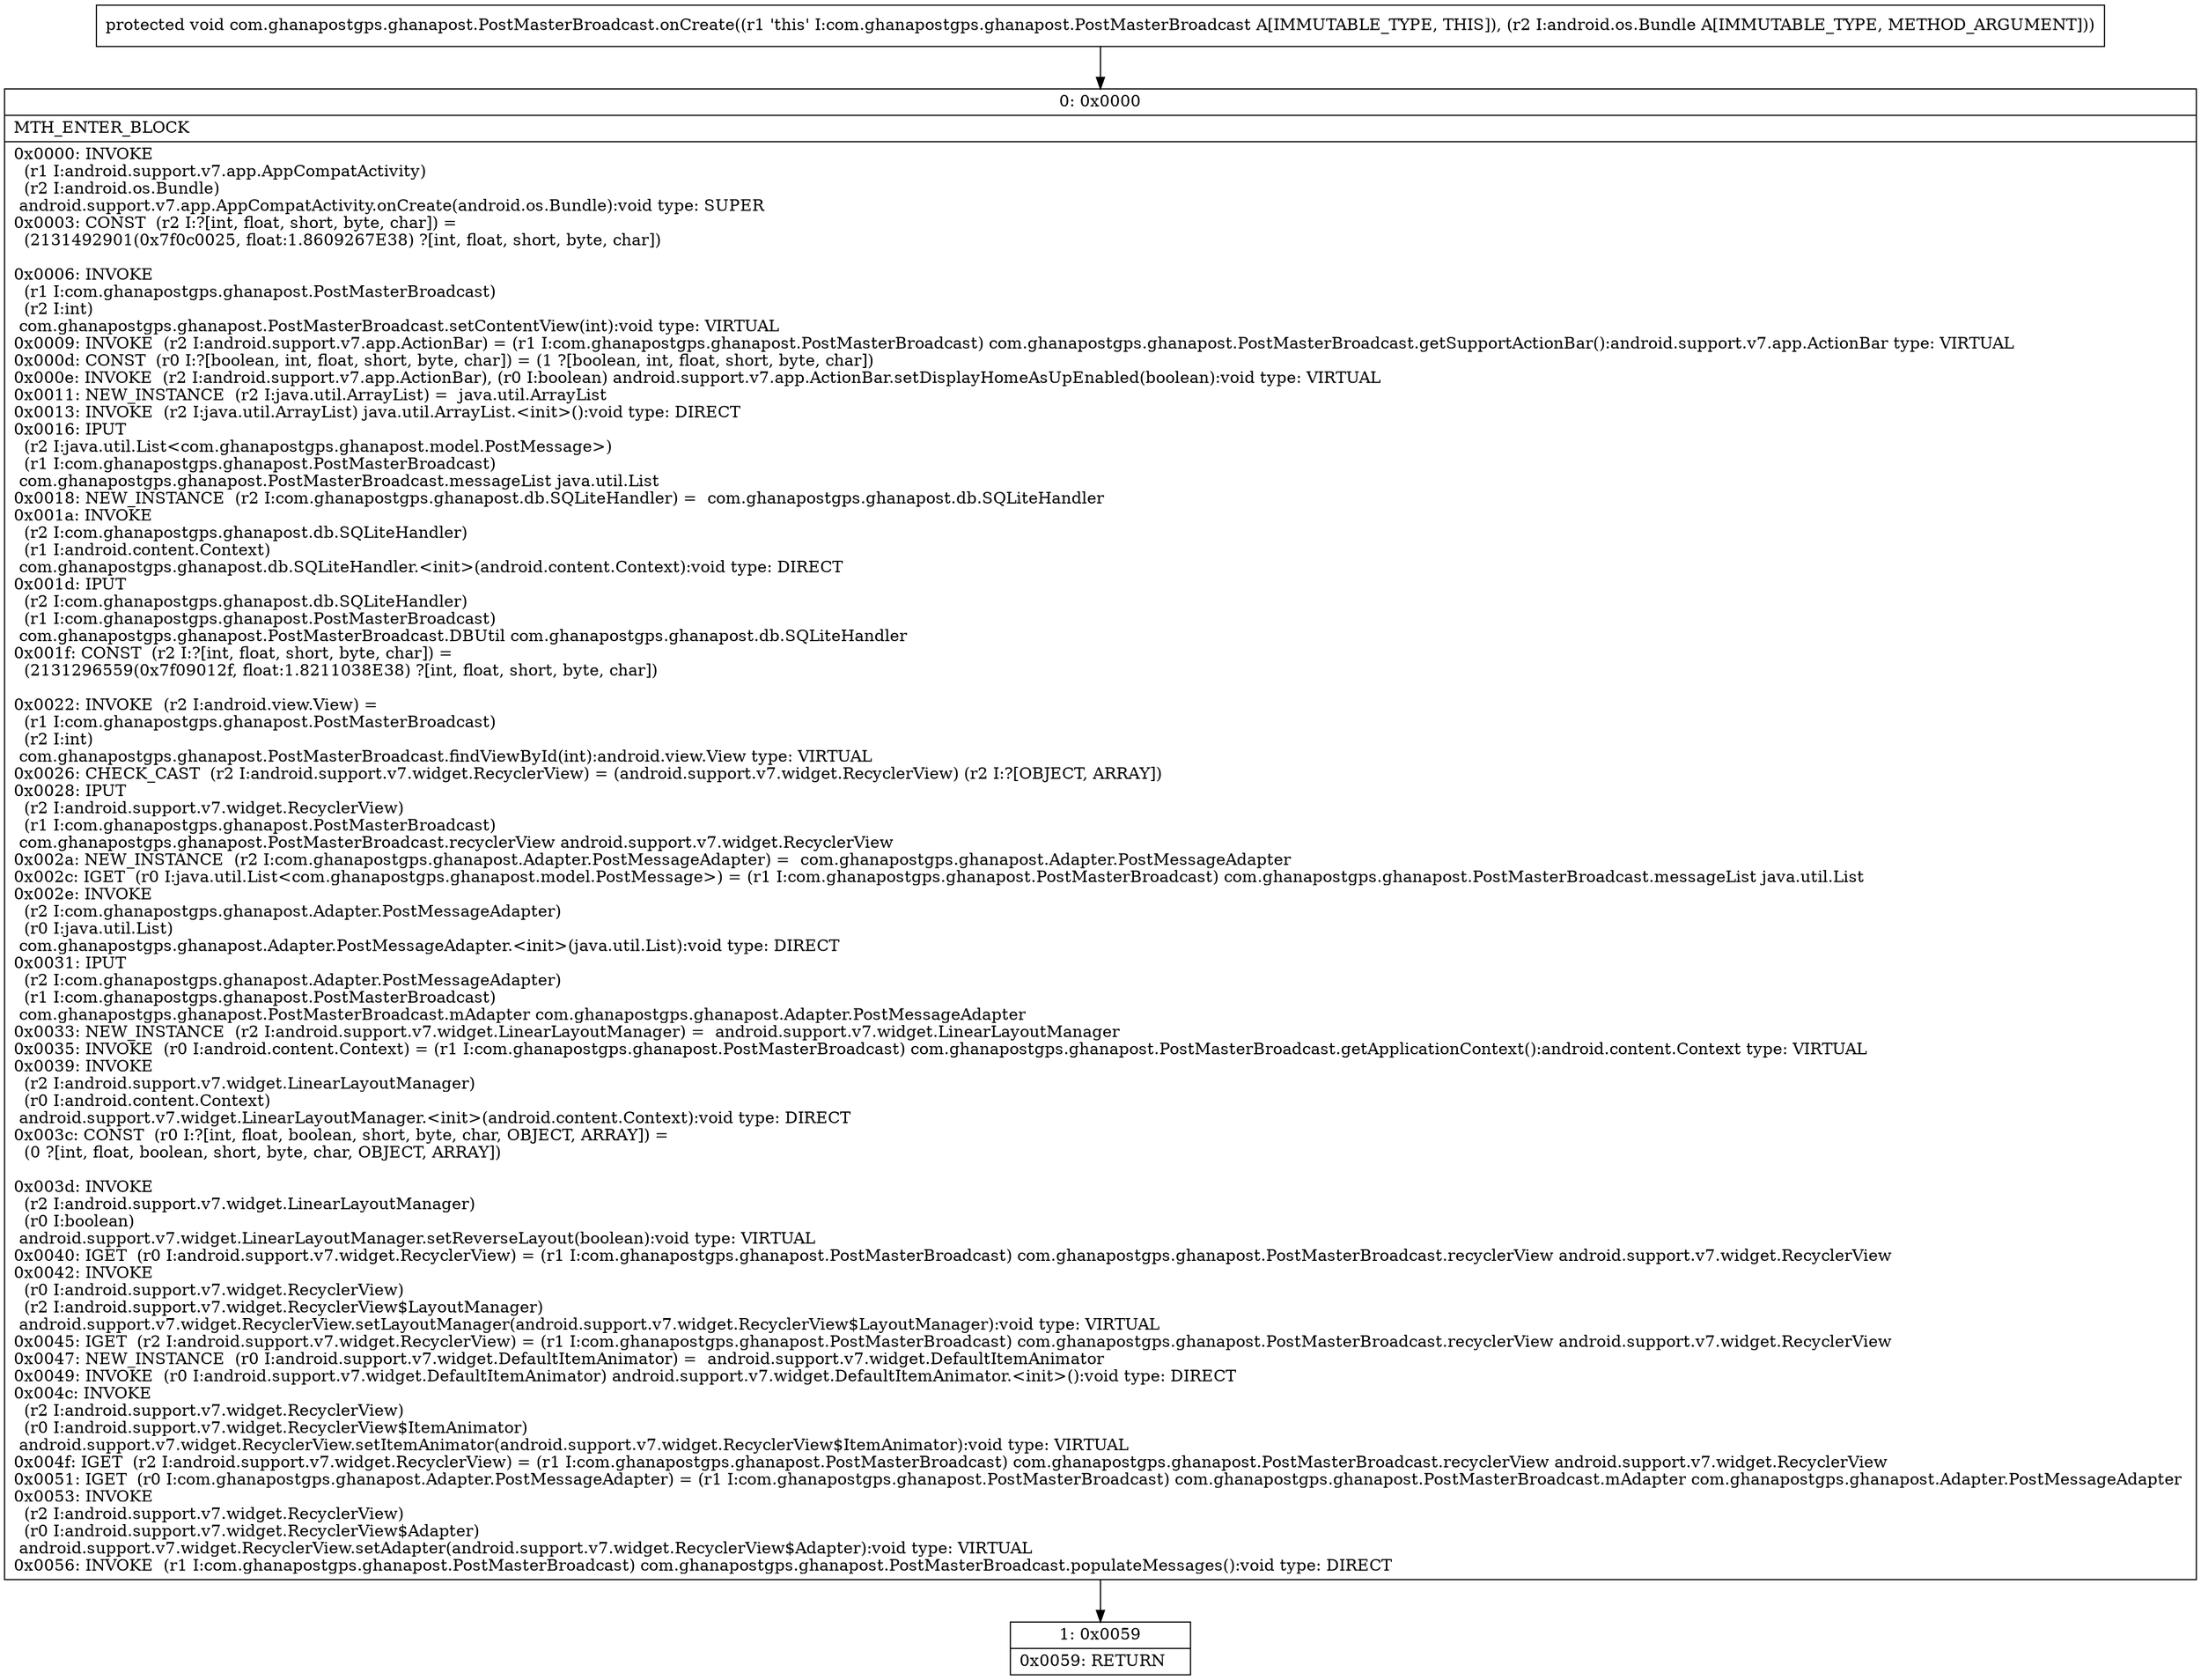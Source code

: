 digraph "CFG forcom.ghanapostgps.ghanapost.PostMasterBroadcast.onCreate(Landroid\/os\/Bundle;)V" {
Node_0 [shape=record,label="{0\:\ 0x0000|MTH_ENTER_BLOCK\l|0x0000: INVOKE  \l  (r1 I:android.support.v7.app.AppCompatActivity)\l  (r2 I:android.os.Bundle)\l android.support.v7.app.AppCompatActivity.onCreate(android.os.Bundle):void type: SUPER \l0x0003: CONST  (r2 I:?[int, float, short, byte, char]) = \l  (2131492901(0x7f0c0025, float:1.8609267E38) ?[int, float, short, byte, char])\l \l0x0006: INVOKE  \l  (r1 I:com.ghanapostgps.ghanapost.PostMasterBroadcast)\l  (r2 I:int)\l com.ghanapostgps.ghanapost.PostMasterBroadcast.setContentView(int):void type: VIRTUAL \l0x0009: INVOKE  (r2 I:android.support.v7.app.ActionBar) = (r1 I:com.ghanapostgps.ghanapost.PostMasterBroadcast) com.ghanapostgps.ghanapost.PostMasterBroadcast.getSupportActionBar():android.support.v7.app.ActionBar type: VIRTUAL \l0x000d: CONST  (r0 I:?[boolean, int, float, short, byte, char]) = (1 ?[boolean, int, float, short, byte, char]) \l0x000e: INVOKE  (r2 I:android.support.v7.app.ActionBar), (r0 I:boolean) android.support.v7.app.ActionBar.setDisplayHomeAsUpEnabled(boolean):void type: VIRTUAL \l0x0011: NEW_INSTANCE  (r2 I:java.util.ArrayList) =  java.util.ArrayList \l0x0013: INVOKE  (r2 I:java.util.ArrayList) java.util.ArrayList.\<init\>():void type: DIRECT \l0x0016: IPUT  \l  (r2 I:java.util.List\<com.ghanapostgps.ghanapost.model.PostMessage\>)\l  (r1 I:com.ghanapostgps.ghanapost.PostMasterBroadcast)\l com.ghanapostgps.ghanapost.PostMasterBroadcast.messageList java.util.List \l0x0018: NEW_INSTANCE  (r2 I:com.ghanapostgps.ghanapost.db.SQLiteHandler) =  com.ghanapostgps.ghanapost.db.SQLiteHandler \l0x001a: INVOKE  \l  (r2 I:com.ghanapostgps.ghanapost.db.SQLiteHandler)\l  (r1 I:android.content.Context)\l com.ghanapostgps.ghanapost.db.SQLiteHandler.\<init\>(android.content.Context):void type: DIRECT \l0x001d: IPUT  \l  (r2 I:com.ghanapostgps.ghanapost.db.SQLiteHandler)\l  (r1 I:com.ghanapostgps.ghanapost.PostMasterBroadcast)\l com.ghanapostgps.ghanapost.PostMasterBroadcast.DBUtil com.ghanapostgps.ghanapost.db.SQLiteHandler \l0x001f: CONST  (r2 I:?[int, float, short, byte, char]) = \l  (2131296559(0x7f09012f, float:1.8211038E38) ?[int, float, short, byte, char])\l \l0x0022: INVOKE  (r2 I:android.view.View) = \l  (r1 I:com.ghanapostgps.ghanapost.PostMasterBroadcast)\l  (r2 I:int)\l com.ghanapostgps.ghanapost.PostMasterBroadcast.findViewById(int):android.view.View type: VIRTUAL \l0x0026: CHECK_CAST  (r2 I:android.support.v7.widget.RecyclerView) = (android.support.v7.widget.RecyclerView) (r2 I:?[OBJECT, ARRAY]) \l0x0028: IPUT  \l  (r2 I:android.support.v7.widget.RecyclerView)\l  (r1 I:com.ghanapostgps.ghanapost.PostMasterBroadcast)\l com.ghanapostgps.ghanapost.PostMasterBroadcast.recyclerView android.support.v7.widget.RecyclerView \l0x002a: NEW_INSTANCE  (r2 I:com.ghanapostgps.ghanapost.Adapter.PostMessageAdapter) =  com.ghanapostgps.ghanapost.Adapter.PostMessageAdapter \l0x002c: IGET  (r0 I:java.util.List\<com.ghanapostgps.ghanapost.model.PostMessage\>) = (r1 I:com.ghanapostgps.ghanapost.PostMasterBroadcast) com.ghanapostgps.ghanapost.PostMasterBroadcast.messageList java.util.List \l0x002e: INVOKE  \l  (r2 I:com.ghanapostgps.ghanapost.Adapter.PostMessageAdapter)\l  (r0 I:java.util.List)\l com.ghanapostgps.ghanapost.Adapter.PostMessageAdapter.\<init\>(java.util.List):void type: DIRECT \l0x0031: IPUT  \l  (r2 I:com.ghanapostgps.ghanapost.Adapter.PostMessageAdapter)\l  (r1 I:com.ghanapostgps.ghanapost.PostMasterBroadcast)\l com.ghanapostgps.ghanapost.PostMasterBroadcast.mAdapter com.ghanapostgps.ghanapost.Adapter.PostMessageAdapter \l0x0033: NEW_INSTANCE  (r2 I:android.support.v7.widget.LinearLayoutManager) =  android.support.v7.widget.LinearLayoutManager \l0x0035: INVOKE  (r0 I:android.content.Context) = (r1 I:com.ghanapostgps.ghanapost.PostMasterBroadcast) com.ghanapostgps.ghanapost.PostMasterBroadcast.getApplicationContext():android.content.Context type: VIRTUAL \l0x0039: INVOKE  \l  (r2 I:android.support.v7.widget.LinearLayoutManager)\l  (r0 I:android.content.Context)\l android.support.v7.widget.LinearLayoutManager.\<init\>(android.content.Context):void type: DIRECT \l0x003c: CONST  (r0 I:?[int, float, boolean, short, byte, char, OBJECT, ARRAY]) = \l  (0 ?[int, float, boolean, short, byte, char, OBJECT, ARRAY])\l \l0x003d: INVOKE  \l  (r2 I:android.support.v7.widget.LinearLayoutManager)\l  (r0 I:boolean)\l android.support.v7.widget.LinearLayoutManager.setReverseLayout(boolean):void type: VIRTUAL \l0x0040: IGET  (r0 I:android.support.v7.widget.RecyclerView) = (r1 I:com.ghanapostgps.ghanapost.PostMasterBroadcast) com.ghanapostgps.ghanapost.PostMasterBroadcast.recyclerView android.support.v7.widget.RecyclerView \l0x0042: INVOKE  \l  (r0 I:android.support.v7.widget.RecyclerView)\l  (r2 I:android.support.v7.widget.RecyclerView$LayoutManager)\l android.support.v7.widget.RecyclerView.setLayoutManager(android.support.v7.widget.RecyclerView$LayoutManager):void type: VIRTUAL \l0x0045: IGET  (r2 I:android.support.v7.widget.RecyclerView) = (r1 I:com.ghanapostgps.ghanapost.PostMasterBroadcast) com.ghanapostgps.ghanapost.PostMasterBroadcast.recyclerView android.support.v7.widget.RecyclerView \l0x0047: NEW_INSTANCE  (r0 I:android.support.v7.widget.DefaultItemAnimator) =  android.support.v7.widget.DefaultItemAnimator \l0x0049: INVOKE  (r0 I:android.support.v7.widget.DefaultItemAnimator) android.support.v7.widget.DefaultItemAnimator.\<init\>():void type: DIRECT \l0x004c: INVOKE  \l  (r2 I:android.support.v7.widget.RecyclerView)\l  (r0 I:android.support.v7.widget.RecyclerView$ItemAnimator)\l android.support.v7.widget.RecyclerView.setItemAnimator(android.support.v7.widget.RecyclerView$ItemAnimator):void type: VIRTUAL \l0x004f: IGET  (r2 I:android.support.v7.widget.RecyclerView) = (r1 I:com.ghanapostgps.ghanapost.PostMasterBroadcast) com.ghanapostgps.ghanapost.PostMasterBroadcast.recyclerView android.support.v7.widget.RecyclerView \l0x0051: IGET  (r0 I:com.ghanapostgps.ghanapost.Adapter.PostMessageAdapter) = (r1 I:com.ghanapostgps.ghanapost.PostMasterBroadcast) com.ghanapostgps.ghanapost.PostMasterBroadcast.mAdapter com.ghanapostgps.ghanapost.Adapter.PostMessageAdapter \l0x0053: INVOKE  \l  (r2 I:android.support.v7.widget.RecyclerView)\l  (r0 I:android.support.v7.widget.RecyclerView$Adapter)\l android.support.v7.widget.RecyclerView.setAdapter(android.support.v7.widget.RecyclerView$Adapter):void type: VIRTUAL \l0x0056: INVOKE  (r1 I:com.ghanapostgps.ghanapost.PostMasterBroadcast) com.ghanapostgps.ghanapost.PostMasterBroadcast.populateMessages():void type: DIRECT \l}"];
Node_1 [shape=record,label="{1\:\ 0x0059|0x0059: RETURN   \l}"];
MethodNode[shape=record,label="{protected void com.ghanapostgps.ghanapost.PostMasterBroadcast.onCreate((r1 'this' I:com.ghanapostgps.ghanapost.PostMasterBroadcast A[IMMUTABLE_TYPE, THIS]), (r2 I:android.os.Bundle A[IMMUTABLE_TYPE, METHOD_ARGUMENT])) }"];
MethodNode -> Node_0;
Node_0 -> Node_1;
}

